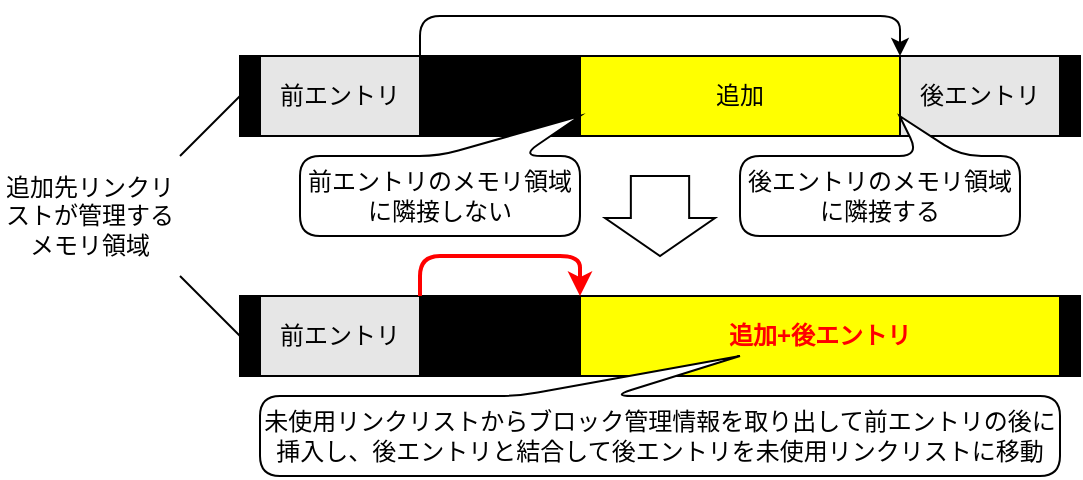 <mxfile version="13.8.8" type="device"><diagram id="OWiCJ5u_b008K-iCoCYX" name="ページ1"><mxGraphModel dx="1422" dy="743" grid="1" gridSize="10" guides="1" tooltips="1" connect="1" arrows="1" fold="1" page="1" pageScale="1" pageWidth="827" pageHeight="1169" math="0" shadow="0"><root><mxCell id="0"/><mxCell id="1" parent="0"/><mxCell id="pvyC2LYHRIclgO1RKelv-1" value="" style="rounded=0;whiteSpace=wrap;html=1;fillColor=#000000;" parent="1" vertex="1"><mxGeometry x="190" y="400" width="420" height="40" as="geometry"/></mxCell><mxCell id="pvyC2LYHRIclgO1RKelv-2" value="追加先リンクリストが管理するメモリ領域" style="text;html=1;strokeColor=none;fillColor=none;align=center;verticalAlign=middle;whiteSpace=wrap;rounded=0;" parent="1" vertex="1"><mxGeometry x="70" y="450" width="90" height="60" as="geometry"/></mxCell><mxCell id="pvyC2LYHRIclgO1RKelv-3" value="後エントリ" style="rounded=0;whiteSpace=wrap;html=1;fillColor=#E6E6E6;" parent="1" vertex="1"><mxGeometry x="520" y="400" width="80" height="40" as="geometry"/></mxCell><mxCell id="pvyC2LYHRIclgO1RKelv-4" value="追加" style="rounded=0;whiteSpace=wrap;html=1;fillColor=#FFFF00;" parent="1" vertex="1"><mxGeometry x="360" y="400" width="160" height="40" as="geometry"/></mxCell><mxCell id="pvyC2LYHRIclgO1RKelv-5" value="前エントリ" style="rounded=0;whiteSpace=wrap;html=1;fillColor=#E6E6E6;" parent="1" vertex="1"><mxGeometry x="200" y="400" width="80" height="40" as="geometry"/></mxCell><mxCell id="pvyC2LYHRIclgO1RKelv-6" value="" style="endArrow=classic;html=1;exitX=1;exitY=0;exitDx=0;exitDy=0;entryX=0;entryY=0;entryDx=0;entryDy=0;" parent="1" source="pvyC2LYHRIclgO1RKelv-5" target="pvyC2LYHRIclgO1RKelv-3" edge="1"><mxGeometry width="50" height="50" relative="1" as="geometry"><mxPoint x="300" y="370" as="sourcePoint"/><mxPoint x="350" y="320" as="targetPoint"/><Array as="points"><mxPoint x="280" y="380"/><mxPoint x="520" y="380"/></Array></mxGeometry></mxCell><mxCell id="pvyC2LYHRIclgO1RKelv-10" value="前エントリのメモリ領域に隣接しない" style="shape=callout;whiteSpace=wrap;html=1;perimeter=calloutPerimeter;direction=west;base=41;size=20;position=0.21;fillColor=#FFFFFF;rounded=1;position2=0;" parent="1" vertex="1"><mxGeometry x="220" y="430" width="140" height="60" as="geometry"/></mxCell><mxCell id="pvyC2LYHRIclgO1RKelv-11" value="" style="rounded=0;whiteSpace=wrap;html=1;fillColor=#000000;" parent="1" vertex="1"><mxGeometry x="190" y="520" width="420" height="40" as="geometry"/></mxCell><mxCell id="pvyC2LYHRIclgO1RKelv-14" value="&lt;font color=&quot;#ff0000&quot;&gt;&lt;b&gt;追加+後エントリ&lt;/b&gt;&lt;/font&gt;" style="rounded=0;whiteSpace=wrap;html=1;fillColor=#FFFF00;" parent="1" vertex="1"><mxGeometry x="360" y="520" width="240" height="40" as="geometry"/></mxCell><mxCell id="pvyC2LYHRIclgO1RKelv-19" value="" style="html=1;shadow=0;dashed=0;align=center;verticalAlign=middle;shape=mxgraph.arrows2.arrow;dy=0.47;dx=19;direction=south;notch=0;rounded=1;fillColor=#FFFFFF;" parent="1" vertex="1"><mxGeometry x="372.5" y="460" width="55" height="40" as="geometry"/></mxCell><mxCell id="pvyC2LYHRIclgO1RKelv-20" value="" style="endArrow=none;html=1;entryX=0;entryY=0.5;entryDx=0;entryDy=0;exitX=1;exitY=0;exitDx=0;exitDy=0;" parent="1" source="pvyC2LYHRIclgO1RKelv-2" target="pvyC2LYHRIclgO1RKelv-1" edge="1"><mxGeometry width="50" height="50" relative="1" as="geometry"><mxPoint x="100" y="560" as="sourcePoint"/><mxPoint x="150" y="510" as="targetPoint"/></mxGeometry></mxCell><mxCell id="pvyC2LYHRIclgO1RKelv-21" value="" style="endArrow=none;html=1;entryX=0;entryY=0.5;entryDx=0;entryDy=0;exitX=1;exitY=1;exitDx=0;exitDy=0;" parent="1" source="pvyC2LYHRIclgO1RKelv-2" target="pvyC2LYHRIclgO1RKelv-11" edge="1"><mxGeometry width="50" height="50" relative="1" as="geometry"><mxPoint x="110" y="580" as="sourcePoint"/><mxPoint x="160" y="530" as="targetPoint"/></mxGeometry></mxCell><mxCell id="pvyC2LYHRIclgO1RKelv-22" value="未使用リンクリストからブロック管理情報を取り出して前エントリの後に挿入し、後エントリと結合して後エントリを未使用リンクリストに移動" style="shape=callout;whiteSpace=wrap;html=1;perimeter=calloutPerimeter;direction=west;base=47;size=20;position=0.56;fillColor=#FFFFFF;rounded=1;position2=0.4;" parent="1" vertex="1"><mxGeometry x="200" y="550" width="400" height="60" as="geometry"/></mxCell><mxCell id="R1SD-YnB3nd6e9Wdz9bM-1" value="後エントリのメモリ領域に隣接する" style="shape=callout;whiteSpace=wrap;html=1;perimeter=calloutPerimeter;direction=west;base=21;size=20;position=0.21;fillColor=#FFFFFF;rounded=1;position2=0.43;" vertex="1" parent="1"><mxGeometry x="440" y="430" width="140" height="60" as="geometry"/></mxCell><mxCell id="R1SD-YnB3nd6e9Wdz9bM-3" value="前エントリ" style="rounded=0;whiteSpace=wrap;html=1;fillColor=#E6E6E6;" vertex="1" parent="1"><mxGeometry x="200" y="520" width="80" height="40" as="geometry"/></mxCell><mxCell id="R1SD-YnB3nd6e9Wdz9bM-4" value="" style="endArrow=classic;html=1;exitX=1;exitY=0;exitDx=0;exitDy=0;entryX=0;entryY=0;entryDx=0;entryDy=0;strokeColor=#FF0000;strokeWidth=2;" edge="1" parent="1" target="pvyC2LYHRIclgO1RKelv-14"><mxGeometry width="50" height="50" relative="1" as="geometry"><mxPoint x="280" y="520" as="sourcePoint"/><mxPoint x="520" y="520" as="targetPoint"/><Array as="points"><mxPoint x="280" y="500"/><mxPoint x="360" y="500"/></Array></mxGeometry></mxCell></root></mxGraphModel></diagram></mxfile>